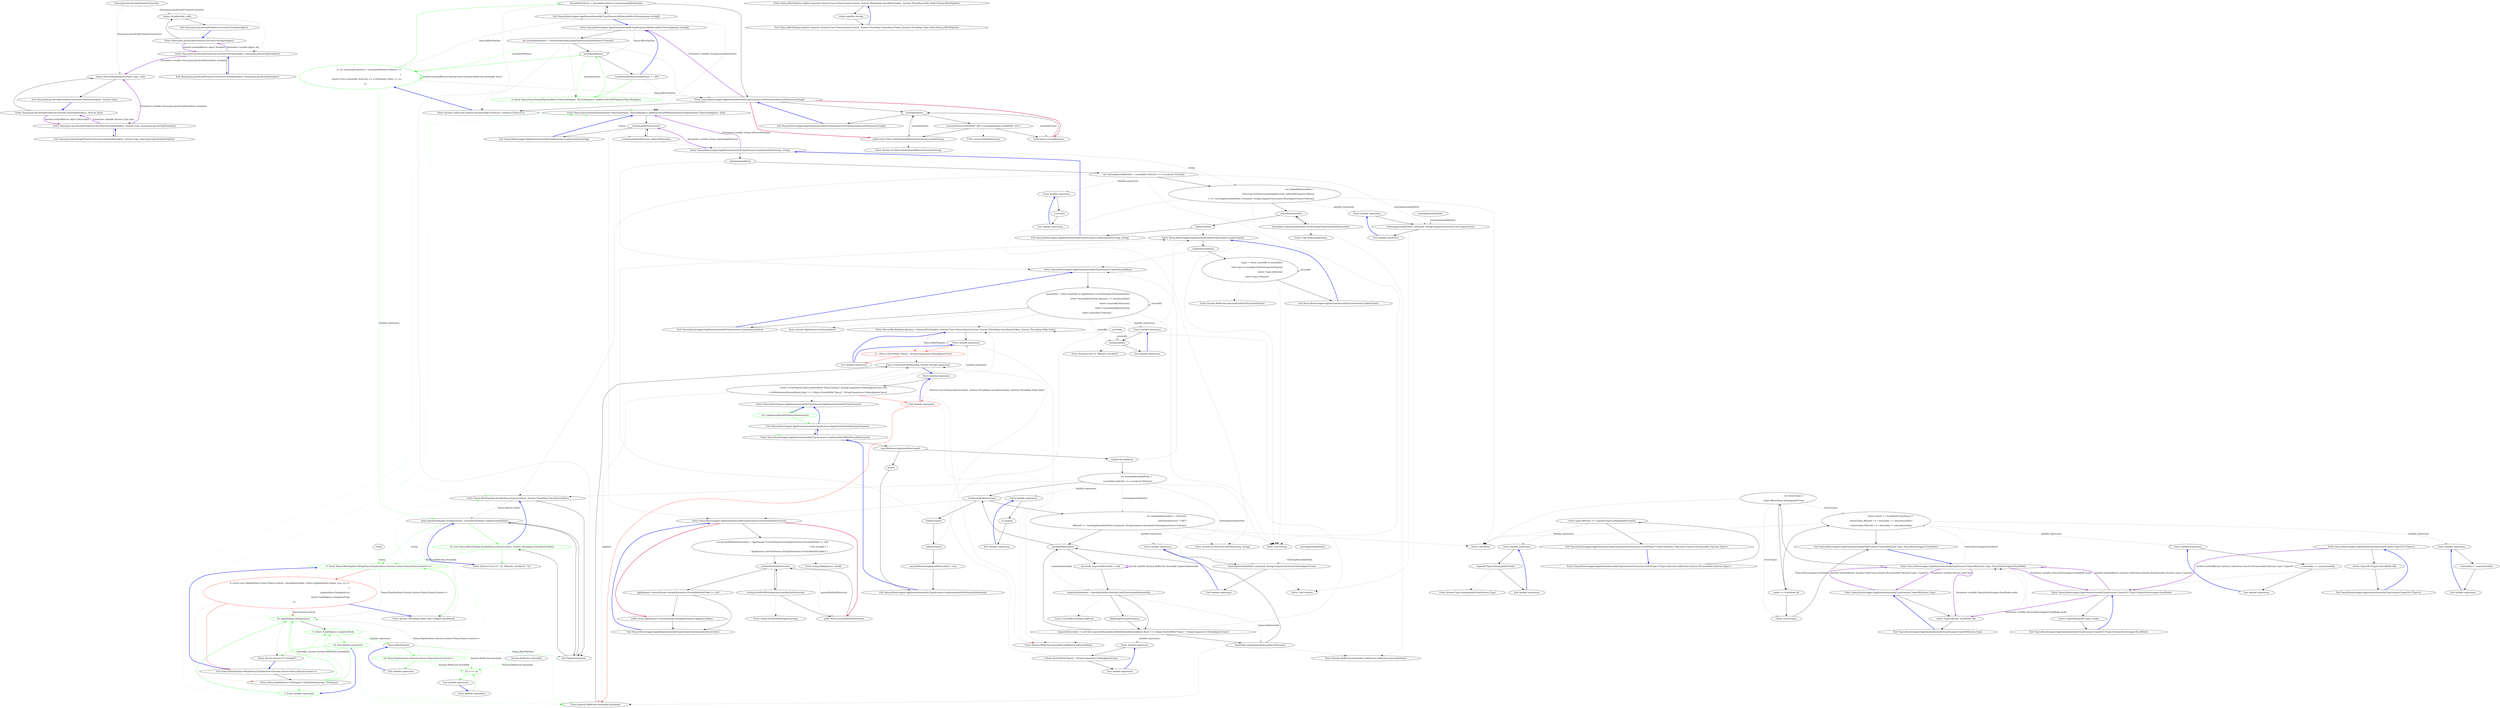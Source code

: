digraph  {
n10 [label="Nancy.Json.JavaScriptPrimitiveConverter", span=""];
n0 [cluster="Nancy.Json.JavaScriptPrimitiveConverter.Deserialize(object, System.Type)", label="Entry Nancy.Json.JavaScriptPrimitiveConverter.Deserialize(object, System.Type)", span="9-9"];
n1 [cluster="Nancy.Json.JavaScriptPrimitiveConverter.Deserialize(object, System.Type)", label="return Deserialize(primitiveValue, type, null);", span="11-11"];
n2 [cluster="Nancy.Json.JavaScriptPrimitiveConverter.Deserialize(object, System.Type)", label="Exit Nancy.Json.JavaScriptPrimitiveConverter.Deserialize(object, System.Type)", span="9-9"];
n3 [cluster="Nancy.Json.JavaScriptPrimitiveConverter.Deserialize(object, System.Type, Nancy.Json.JavaScriptSerializer)", label="Entry Nancy.Json.JavaScriptPrimitiveConverter.Deserialize(object, System.Type, Nancy.Json.JavaScriptSerializer)", span="14-14"];
n4 [cluster="Nancy.Json.JavaScriptPrimitiveConverter.Deserialize(object, System.Type, Nancy.Json.JavaScriptSerializer)", label="Exit Nancy.Json.JavaScriptPrimitiveConverter.Deserialize(object, System.Type, Nancy.Json.JavaScriptSerializer)", span="14-14"];
n5 [cluster="Nancy.Json.JavaScriptPrimitiveConverter.Serialize(object)", label="Entry Nancy.Json.JavaScriptPrimitiveConverter.Serialize(object)", span="16-16"];
n6 [cluster="Nancy.Json.JavaScriptPrimitiveConverter.Serialize(object)", label="return Serialize(obj, null);", span="18-18"];
n7 [cluster="Nancy.Json.JavaScriptPrimitiveConverter.Serialize(object)", label="Exit Nancy.Json.JavaScriptPrimitiveConverter.Serialize(object)", span="16-16"];
n8 [cluster="Nancy.Json.JavaScriptPrimitiveConverter.Serialize(object, Nancy.Json.JavaScriptSerializer)", label="Entry Nancy.Json.JavaScriptPrimitiveConverter.Serialize(object, Nancy.Json.JavaScriptSerializer)", span="21-21"];
n9 [cluster="Nancy.Json.JavaScriptPrimitiveConverter.Serialize(object, Nancy.Json.JavaScriptSerializer)", label="Exit Nancy.Json.JavaScriptPrimitiveConverter.Serialize(object, Nancy.Json.JavaScriptSerializer)", span="21-21"];
m0_27 [cluster="Nancy.AsyncNamedPipelineBase<TAsyncDelegate, TSyncDelegate>.AddItemToEndOfPipeline(Nancy.PipelineItem<TAsyncDelegate>, bool)", file="BrowserDefaultsFixture.cs", label="Entry Nancy.AsyncNamedPipelineBase<TAsyncDelegate, TSyncDelegate>.AddItemToEndOfPipeline(Nancy.PipelineItem<TAsyncDelegate>, bool)", span="109-109"];
m0_53 [cluster="Nancy.Bootstrapper.AppDomainAssemblyTypeScanner.LoadAssemblies(string)", file="BrowserDefaultsFixture.cs", label="GetAssemblyDirectories()", span="154-154"];
m0_54 [cluster="Nancy.Bootstrapper.AppDomainAssemblyTypeScanner.LoadAssemblies(string)", file="BrowserDefaultsFixture.cs", label="LoadAssemblies(directory, wildcardFilename)", span="156-156"];
m0_55 [cluster="Nancy.Bootstrapper.AppDomainAssemblyTypeScanner.LoadAssemblies(string)", file="BrowserDefaultsFixture.cs", label="Exit Nancy.Bootstrapper.AppDomainAssemblyTypeScanner.LoadAssemblies(string)", span="152-152"];
m0_2 [cluster="Nancy.Bootstrapper.AppDomainAssemblyTypeScanner.AppDomainAssemblyTypeScanner()", file="BrowserDefaultsFixture.cs", label="Exit Nancy.Bootstrapper.AppDomainAssemblyTypeScanner.AppDomainAssemblyTypeScanner()", span="15-15"];
m0_3 [cluster="Nancy.Bootstrapper.AppDomainAssemblyTypeScanner.LoadAssembliesWithNancyReferences()", file="BrowserDefaultsFixture.cs", label="Entry Nancy.Bootstrapper.AppDomainAssemblyTypeScanner.LoadAssembliesWithNancyReferences()", span="214-214"];
m0_13 [cluster="Nancy.AfterPipeline.operator +(Nancy.AfterPipeline, System.Func<Nancy.NancyContext, System.Threading.CancellationToken, System.Threading.Tasks.Task>)", file="BrowserDefaultsFixture.cs", label="Entry Nancy.AfterPipeline.operator +(Nancy.AfterPipeline, System.Func<Nancy.NancyContext, System.Threading.CancellationToken, System.Threading.Tasks.Task>)", span="32-32"];
m0_22 [cluster="Nancy.Bootstrapper.AppDomainAssemblyTypeScanner.AddAssembliesToScan(params string[])", color=green, community=0, file="BrowserDefaultsFixture.cs", label="2: var scanningPredicates = normalisedNames.Select(s =>\r\n                {\r\n                    return (Func<Assembly, bool>)(a => a.GetName().Name == s);\r\n                })", span="113-116"];
m0_23 [cluster="Nancy.Bootstrapper.AppDomainAssemblyTypeScanner.AddAssembliesToScan(params string[])", file="BrowserDefaultsFixture.cs", label="AssembliesToScan = AssembliesToScan.Union(scanningPredicates)", span="118-118"];
m0_24 [cluster="Nancy.Bootstrapper.AppDomainAssemblyTypeScanner.AddAssembliesToScan(params string[])", file="BrowserDefaultsFixture.cs", label="Exit Nancy.Bootstrapper.AppDomainAssemblyTypeScanner.AddAssembliesToScan(params string[])", span="103-103"];
m0_25 [cluster="Nancy.Bootstrapper.AppDomainAssemblyTypeScanner.GetNormalisedAssemblyNames(string[])", file="BrowserDefaultsFixture.cs", label="Entry Nancy.Bootstrapper.AppDomainAssemblyTypeScanner.GetNormalisedAssemblyNames(string[])", span="344-344"];
m0_26 [cluster="System.Collections.Generic.IEnumerable<TSource>.ToArray<TSource>()", file="BrowserDefaultsFixture.cs", label="Entry System.Collections.Generic.IEnumerable<TSource>.ToArray<TSource>()", span="0-0"];
m0_146 [cluster="Nancy.Bootstrapper.AppDomainAssemblyTypeScanner.GetNormalisedAssemblyNames(string[])", file="BrowserDefaultsFixture.cs", label=assemblyNames, span="346-346"];
m0_148 [cluster="Nancy.Bootstrapper.AppDomainAssemblyTypeScanner.GetNormalisedAssemblyNames(string[])", file="BrowserDefaultsFixture.cs", label="yield return Path.GetFileNameWithoutExtension(assemblyName);", span="350-350"];
m0_149 [cluster="Nancy.Bootstrapper.AppDomainAssemblyTypeScanner.GetNormalisedAssemblyNames(string[])", file="BrowserDefaultsFixture.cs", label="yield return assemblyName;", span="354-354"];
m0_147 [cluster="Nancy.Bootstrapper.AppDomainAssemblyTypeScanner.GetNormalisedAssemblyNames(string[])", file="BrowserDefaultsFixture.cs", label="assemblyName.EndsWith(''.dll'') || assemblyName.EndsWith(''.exe'')", span="348-348"];
m0_150 [cluster="Nancy.Bootstrapper.AppDomainAssemblyTypeScanner.GetNormalisedAssemblyNames(string[])", file="BrowserDefaultsFixture.cs", label="Exit Nancy.Bootstrapper.AppDomainAssemblyTypeScanner.GetNormalisedAssemblyNames(string[])", span="344-344"];
m0_67 [cluster="System.IO.Directory.GetFiles(string, string)", file="BrowserDefaultsFixture.cs", label="Entry System.IO.Directory.GetFiles(string, string)", span="0-0"];
m0_71 [cluster="Nancy.Bootstrapper.AppDomainAssemblyTypeScanner.UpdateTypes()", file="BrowserDefaultsFixture.cs", label="Entry Nancy.Bootstrapper.AppDomainAssemblyTypeScanner.UpdateTypes()", span="189-189"];
m0_80 [cluster="Nancy.Bootstrapper.AppDomainAssemblyTypeScanner.UpdateTypes()", file="BrowserDefaultsFixture.cs", label="types = (from assembly in assemblies\r\n                     from type in assembly.SafeGetExportedTypes()\r\n                     where !type.IsAbstract\r\n                     select type).ToArray()", span="193-196"];
m0_79 [cluster="Nancy.Bootstrapper.AppDomainAssemblyTypeScanner.UpdateTypes()", file="BrowserDefaultsFixture.cs", label="UpdateAssemblies()", span="191-191"];
m0_81 [cluster="Nancy.Bootstrapper.AppDomainAssemblyTypeScanner.UpdateTypes()", file="BrowserDefaultsFixture.cs", label="Exit Nancy.Bootstrapper.AppDomainAssemblyTypeScanner.UpdateTypes()", span="189-189"];
m0_145 [cluster="string.IsNullOrWhiteSpace(string)", file="BrowserDefaultsFixture.cs", label="Entry string.IsNullOrWhiteSpace(string)", span="0-0"];
m0_90 [cluster="Nancy.Bootstrapper.AppDomainAssemblyTypeScanner.LoadAssembliesWithNancyReferences()", file="BrowserDefaultsFixture.cs", label=nancyReferencingAssembliesLoaded, span="216-216"];
m0_93 [cluster="Nancy.Bootstrapper.AppDomainAssemblyTypeScanner.LoadAssembliesWithNancyReferences()", file="BrowserDefaultsFixture.cs", label="var existingAssemblyPaths =\r\n                assemblies.Select(a => a.Location).ToArray()", span="223-224"];
m0_101 [cluster="Nancy.Bootstrapper.AppDomainAssemblyTypeScanner.LoadAssembliesWithNancyReferences()", file="BrowserDefaultsFixture.cs", label="Assembly.Load(inspectedAssembly.GetName())", span="248-248"];
m0_91 [cluster="Nancy.Bootstrapper.AppDomainAssemblyTypeScanner.LoadAssembliesWithNancyReferences()", file="BrowserDefaultsFixture.cs", label="return;", span="218-218"];
m0_104 [cluster="Nancy.Bootstrapper.AppDomainAssemblyTypeScanner.LoadAssembliesWithNancyReferences()", file="BrowserDefaultsFixture.cs", label="nancyReferencingAssembliesLoaded = true", span="263-263"];
m0_92 [cluster="Nancy.Bootstrapper.AppDomainAssemblyTypeScanner.LoadAssembliesWithNancyReferences()", file="BrowserDefaultsFixture.cs", label="UpdateAssemblies()", span="221-221"];
m0_94 [cluster="Nancy.Bootstrapper.AppDomainAssemblyTypeScanner.LoadAssembliesWithNancyReferences()", file="BrowserDefaultsFixture.cs", label="GetAssemblyDirectories()", span="226-226"];
m0_95 [cluster="Nancy.Bootstrapper.AppDomainAssemblyTypeScanner.LoadAssembliesWithNancyReferences()", file="BrowserDefaultsFixture.cs", label="var unloadedAssemblies = Directory\r\n                    .GetFiles(directory, ''*.dll'')\r\n                    .Where(f => !existingAssemblyPaths.Contains(f, StringComparer.InvariantCultureIgnoreCase)).ToArray()", span="228-230"];
m0_98 [cluster="Nancy.Bootstrapper.AppDomainAssemblyTypeScanner.LoadAssembliesWithNancyReferences()", file="BrowserDefaultsFixture.cs", label="inspectedAssembly = Assembly.ReflectionOnlyLoadFrom(unloadedAssembly)", span="237-237"];
m0_100 [cluster="Nancy.Bootstrapper.AppDomainAssemblyTypeScanner.LoadAssembliesWithNancyReferences()", file="BrowserDefaultsFixture.cs", label="inspectedAssembly != null && inspectedAssembly.GetReferencedAssemblies().Any(r => r.Name.StartsWith(''Nancy'', StringComparison.OrdinalIgnoreCase))", span="244-244"];
m0_96 [cluster="Nancy.Bootstrapper.AppDomainAssemblyTypeScanner.LoadAssembliesWithNancyReferences()", file="BrowserDefaultsFixture.cs", label=unloadedAssemblies, span="232-232"];
m0_103 [cluster="Nancy.Bootstrapper.AppDomainAssemblyTypeScanner.LoadAssembliesWithNancyReferences()", file="BrowserDefaultsFixture.cs", label="UpdateTypes()", span="261-261"];
m0_102 [cluster="Nancy.Bootstrapper.AppDomainAssemblyTypeScanner.LoadAssembliesWithNancyReferences()", file="BrowserDefaultsFixture.cs", label="UpdateTypes()", span="258-258"];
m0_97 [cluster="Nancy.Bootstrapper.AppDomainAssemblyTypeScanner.LoadAssembliesWithNancyReferences()", file="BrowserDefaultsFixture.cs", label="Assembly inspectedAssembly = null", span="234-234"];
m0_99 [cluster="Nancy.Bootstrapper.AppDomainAssemblyTypeScanner.LoadAssembliesWithNancyReferences()", file="BrowserDefaultsFixture.cs", label=BadImageFormatException, span="239-239"];
m0_105 [cluster="Nancy.Bootstrapper.AppDomainAssemblyTypeScanner.LoadAssembliesWithNancyReferences()", file="BrowserDefaultsFixture.cs", label="Exit Nancy.Bootstrapper.AppDomainAssemblyTypeScanner.LoadAssembliesWithNancyReferences()", span="214-214"];
m0_17 [cluster="Nancy.Bootstrapper.AppDomainAssemblyTypeScanner.AddAssembliesToScan(params string[])", file="BrowserDefaultsFixture.cs", label="Entry Nancy.Bootstrapper.AppDomainAssemblyTypeScanner.AddAssembliesToScan(params string[])", span="103-103"];
m0_18 [cluster="Nancy.Bootstrapper.AppDomainAssemblyTypeScanner.AddAssembliesToScan(params string[])", file="BrowserDefaultsFixture.cs", label="var normalisedNames = GetNormalisedAssemblyNames(assemblyNames).ToArray()", span="105-105"];
m0_19 [cluster="Nancy.Bootstrapper.AppDomainAssemblyTypeScanner.AddAssembliesToScan(params string[])", file="BrowserDefaultsFixture.cs", label=normalisedNames, span="107-107"];
m0_20 [cluster="Nancy.Bootstrapper.AppDomainAssemblyTypeScanner.AddAssembliesToScan(params string[])", file="BrowserDefaultsFixture.cs", label="LoadAssemblies(assemblyName + ''.dll'')", span="109-109"];
m0_36 [cluster="Nancy.AfterPipeline.Wrap(Nancy.PipelineItem<System.Action<Nancy.NancyContext>>)", file="BrowserDefaultsFixture.cs", label="Exit Nancy.AfterPipeline.Wrap(Nancy.PipelineItem<System.Action<Nancy.NancyContext>>)", span="67-67"];
m0_40 [cluster="lambda expression", color=green, community=0, file="BrowserDefaultsFixture.cs", label="5: return TaskHelpers.CompletedTask;", span="72-72"];
m0_37 [cluster="Nancy.PipelineItem<TDelegate>.PipelineItem(string, TDelegate)", file="BrowserDefaultsFixture.cs", label="Entry Nancy.PipelineItem<TDelegate>.PipelineItem(string, TDelegate)", span="8-8"];
m0_41 [cluster="lambda expression", color=green, community=0, file="BrowserDefaultsFixture.cs", label="16: Exit lambda expression", span="69-73"];
m0_38 [cluster="lambda expression", color=green, community=0, file="BrowserDefaultsFixture.cs", label="1: Entry lambda expression", span="69-73"];
m0_39 [cluster="lambda expression", color=green, community=0, file="BrowserDefaultsFixture.cs", label="16: pipelineItem.Delegate(ctx)", span="71-71"];
m0_42 [cluster="System.Action<T>.Invoke(T)", file="BrowserDefaultsFixture.cs", label="Entry System.Action<T>.Invoke(T)", span="0-0"];
m0_116 [cluster="Nancy.Bootstrapper.AppDomainAssemblyTypeScanner.TypesOf(System.Type)", file="BrowserDefaultsFixture.cs", label="Entry Nancy.Bootstrapper.AppDomainAssemblyTypeScanner.TypesOf(System.Type)", span="272-272"];
m0_117 [cluster="Nancy.Bootstrapper.AppDomainAssemblyTypeScanner.TypesOf(System.Type)", file="BrowserDefaultsFixture.cs", label="return TypesOf(type, ScanMode.All);", span="274-274"];
m0_118 [cluster="Nancy.Bootstrapper.AppDomainAssemblyTypeScanner.TypesOf(System.Type)", file="BrowserDefaultsFixture.cs", label="Exit Nancy.Bootstrapper.AppDomainAssemblyTypeScanner.TypesOf(System.Type)", span="272-272"];
m0_159 [cluster="System.Type.IsAssignableFrom(System.Type)", file="BrowserDefaultsFixture.cs", label="Entry System.Type.IsAssignableFrom(System.Type)", span="0-0"];
m0_0 [cluster="Nancy.Bootstrapper.AppDomainAssemblyTypeScanner.AppDomainAssemblyTypeScanner()", file="BrowserDefaultsFixture.cs", label="Entry Nancy.Bootstrapper.AppDomainAssemblyTypeScanner.AppDomainAssemblyTypeScanner()", span="15-15"];
m0_1 [cluster="Nancy.Bootstrapper.AppDomainAssemblyTypeScanner.AppDomainAssemblyTypeScanner()", color=green, community=0, file="BrowserDefaultsFixture.cs", label="22: LoadAssembliesWithNancyReferences()", span="17-17"];
m0_82 [cluster="System.Reflection.Assembly.SafeGetExportedTypes()", file="BrowserDefaultsFixture.cs", label="Entry System.Reflection.Assembly.SafeGetExportedTypes()", span="17-17"];
m0_151 [cluster="string.EndsWith(string)", file="BrowserDefaultsFixture.cs", label="Entry string.EndsWith(string)", span="0-0"];
m0_89 [cluster="System.Func<T, TResult>.Invoke(T)", file="BrowserDefaultsFixture.cs", label="Entry System.Func<T, TResult>.Invoke(T)", span="0-0"];
m0_12 [cluster="System.Reflection.Assembly.GetReferencedAssemblies()", file="BrowserDefaultsFixture.cs", label="Entry System.Reflection.Assembly.GetReferencedAssemblies()", span="0-0"];
m0_65 [cluster="Nancy.Bootstrapper.AppDomainAssemblyTypeScanner.UpdateAssemblies()", file="BrowserDefaultsFixture.cs", label="Entry Nancy.Bootstrapper.AppDomainAssemblyTypeScanner.UpdateAssemblies()", span="202-202"];
m0_83 [cluster="Nancy.Bootstrapper.AppDomainAssemblyTypeScanner.UpdateAssemblies()", file="BrowserDefaultsFixture.cs", label="assemblies = (from assembly in AppDomain.CurrentDomain.GetAssemblies()\r\n                          where AssembliesToScan.Any(asm => asm(assembly))\r\n                          where !assembly.IsDynamic\r\n                          where !assembly.ReflectionOnly\r\n                          select assembly).ToArray()", span="204-208"];
m0_84 [cluster="Nancy.Bootstrapper.AppDomainAssemblyTypeScanner.UpdateAssemblies()", file="BrowserDefaultsFixture.cs", label="Exit Nancy.Bootstrapper.AppDomainAssemblyTypeScanner.UpdateAssemblies()", span="202-202"];
m0_7 [cluster="lambda expression", file="BrowserDefaultsFixture.cs", label="Entry lambda expression", span="49-53"];
m0_8 [cluster="lambda expression", file="BrowserDefaultsFixture.cs", label="return !x.GetName().Name.StartsWith(''Nancy.Testing'',StringComparison.OrdinalIgnoreCase) &&\r\n                    x.GetReferencedAssemblies().Any(r => r.Name.StartsWith(''Nancy'', StringComparison.OrdinalIgnoreCase));", span="51-52"];
m0_9 [cluster="lambda expression", color=red, community=0, file="BrowserDefaultsFixture.cs", label="1: Exit lambda expression", span="49-53"];
m0_10 [cluster="System.Reflection.Assembly.GetName()", file="BrowserDefaultsFixture.cs", label="Entry System.Reflection.Assembly.GetName()", span="0-0"];
m0_11 [cluster="string.StartsWith(string, System.StringComparison)", file="BrowserDefaultsFixture.cs", label="Entry string.StartsWith(string, System.StringComparison)", span="0-0"];
m0_153 [cluster="Nancy.Bootstrapper.AppDomainAssemblyTypeScannerExtensions.NotOfType<TType>(System.Collections.Generic.IEnumerable<System.Type>)", file="BrowserDefaultsFixture.cs", label="Entry Nancy.Bootstrapper.AppDomainAssemblyTypeScannerExtensions.NotOfType<TType>(System.Collections.Generic.IEnumerable<System.Type>)", span="362-362"];
m0_154 [cluster="Nancy.Bootstrapper.AppDomainAssemblyTypeScannerExtensions.NotOfType<TType>(System.Collections.Generic.IEnumerable<System.Type>)", file="BrowserDefaultsFixture.cs", label="return types.Where(t => !typeof(TType).IsAssignableFrom(t));", span="364-364"];
m0_155 [cluster="Nancy.Bootstrapper.AppDomainAssemblyTypeScannerExtensions.NotOfType<TType>(System.Collections.Generic.IEnumerable<System.Type>)", file="BrowserDefaultsFixture.cs", label="Exit Nancy.Bootstrapper.AppDomainAssemblyTypeScannerExtensions.NotOfType<TType>(System.Collections.Generic.IEnumerable<System.Type>)", span="362-362"];
m0_66 [cluster="Unk.ToArray", file="BrowserDefaultsFixture.cs", label="Entry Unk.ToArray", span=""];
m0_68 [cluster="Unk.Where", file="BrowserDefaultsFixture.cs", label="Entry Unk.Where", span=""];
m0_134 [cluster="Nancy.Bootstrapper.AppDomainAssemblyTypeScanner.TypesOf<TType>(Nancy.Bootstrapper.ScanMode)", file="BrowserDefaultsFixture.cs", label="Entry Nancy.Bootstrapper.AppDomainAssemblyTypeScanner.TypesOf<TType>(Nancy.Bootstrapper.ScanMode)", span="315-315"];
m0_135 [cluster="Nancy.Bootstrapper.AppDomainAssemblyTypeScanner.TypesOf<TType>(Nancy.Bootstrapper.ScanMode)", file="BrowserDefaultsFixture.cs", label="return TypesOf(typeof(TType), mode);", span="317-317"];
m0_136 [cluster="Nancy.Bootstrapper.AppDomainAssemblyTypeScanner.TypesOf<TType>(Nancy.Bootstrapper.ScanMode)", file="BrowserDefaultsFixture.cs", label="Exit Nancy.Bootstrapper.AppDomainAssemblyTypeScanner.TypesOf<TType>(Nancy.Bootstrapper.ScanMode)", span="315-315"];
m0_14 [cluster="lambda expression", file="BrowserDefaultsFixture.cs", label="Entry lambda expression", span="52-52"];
m0_15 [cluster="lambda expression", color=red, community=0, file="BrowserDefaultsFixture.cs", label="11: r.Name.StartsWith(''Nancy'', StringComparison.OrdinalIgnoreCase)", span="52-52"];
m0_16 [cluster="lambda expression", file="BrowserDefaultsFixture.cs", label="Exit lambda expression", span="52-52"];
m0_21 [cluster="Nancy.AsyncNamedPipelineBase<TAsyncDelegate, TSyncDelegate>.AddItemToEndOfPipeline(TSyncDelegate)", color=green, community=0, file="BrowserDefaultsFixture.cs", label="2: Entry Nancy.AsyncNamedPipelineBase<TAsyncDelegate, TSyncDelegate>.AddItemToEndOfPipeline(TSyncDelegate)", span="96-96"];
m0_57 [cluster="Nancy.Bootstrapper.AppDomainAssemblyTypeScanner.LoadAssemblies(string, string)", file="BrowserDefaultsFixture.cs", label="Entry Nancy.Bootstrapper.AppDomainAssemblyTypeScanner.LoadAssemblies(string, string)", span="166-166"];
m0_59 [cluster="Nancy.Bootstrapper.AppDomainAssemblyTypeScanner.LoadAssemblies(string, string)", file="BrowserDefaultsFixture.cs", label="var existingAssemblyPaths = assemblies.Select(a => a.Location).ToArray()", span="170-170"];
m0_58 [cluster="Nancy.Bootstrapper.AppDomainAssemblyTypeScanner.LoadAssemblies(string, string)", file="BrowserDefaultsFixture.cs", label="UpdateAssemblies()", span="168-168"];
m0_60 [cluster="Nancy.Bootstrapper.AppDomainAssemblyTypeScanner.LoadAssemblies(string, string)", file="BrowserDefaultsFixture.cs", label="var unloadedAssemblies =\r\n                Directory.GetFiles(containingDirectory, wildcardFilename).Where(\r\n                    f => !existingAssemblyPaths.Contains(f, StringComparer.InvariantCultureIgnoreCase)).ToArray()", span="172-174"];
m0_61 [cluster="Nancy.Bootstrapper.AppDomainAssemblyTypeScanner.LoadAssemblies(string, string)", file="BrowserDefaultsFixture.cs", label=unloadedAssemblies, span="177-177"];
m0_63 [cluster="Nancy.Bootstrapper.AppDomainAssemblyTypeScanner.LoadAssemblies(string, string)", file="BrowserDefaultsFixture.cs", label="UpdateTypes()", span="182-182"];
m0_62 [cluster="Nancy.Bootstrapper.AppDomainAssemblyTypeScanner.LoadAssemblies(string, string)", file="BrowserDefaultsFixture.cs", label="Assembly.Load(AssemblyName.GetAssemblyName(unloadedAssembly))", span="179-179"];
m0_64 [cluster="Nancy.Bootstrapper.AppDomainAssemblyTypeScanner.LoadAssemblies(string, string)", file="BrowserDefaultsFixture.cs", label="Exit Nancy.Bootstrapper.AppDomainAssemblyTypeScanner.LoadAssemblies(string, string)", span="166-166"];
m0_156 [cluster="lambda expression", file="BrowserDefaultsFixture.cs", label="Entry lambda expression", span="364-364"];
m0_30 [cluster="Nancy.AfterPipeline.Invoke(Nancy.NancyContext, System.Threading.CancellationToken)", file="BrowserDefaultsFixture.cs", label="await pipelineDelegate.Invoke(context, cancellationToken).ConfigureAwait(false)", span="58-58"];
m0_31 [cluster="Nancy.AfterPipeline.Invoke(Nancy.NancyContext, System.Threading.CancellationToken)", color=green, community=0, file="BrowserDefaultsFixture.cs", label="16: Exit Nancy.AfterPipeline.Invoke(Nancy.NancyContext, System.Threading.CancellationToken)", span="54-54"];
m0_32 [cluster="System.Func<T1, T2, TResult>.Invoke(T1, T2)", file="BrowserDefaultsFixture.cs", label="Entry System.Func<T1, T2, TResult>.Invoke(T1, T2)", span="0-0"];
m0_34 [cluster="Nancy.AfterPipeline.Wrap(Nancy.PipelineItem<System.Action<Nancy.NancyContext>>)", color=green, community=0, file="BrowserDefaultsFixture.cs", label="5: Entry Nancy.AfterPipeline.Wrap(Nancy.PipelineItem<System.Action<Nancy.NancyContext>>)", span="67-67"];
m0_33 [cluster="System.Threading.Tasks.Task.ConfigureAwait(bool)", file="BrowserDefaultsFixture.cs", label="Entry System.Threading.Tasks.Task.ConfigureAwait(bool)", span="0-0"];
m0_35 [cluster="Nancy.AfterPipeline.Wrap(Nancy.PipelineItem<System.Action<Nancy.NancyContext>>)", color=red, community=0, file="BrowserDefaultsFixture.cs", label="4: return new PipelineItem<Func<NancyContext, CancellationToken, Task>>(pipelineItem.Name, (ctx, ct) =>\r\n            {\r\n                pipelineItem.Delegate(ctx);\r\n                return TaskHelpers.CompletedTask;\r\n            });", span="69-73"];
m0_43 [cluster="lambda expression", file="BrowserDefaultsFixture.cs", label="Nancy.AfterPipeline", span=""];
m0_44 [cluster="lambda expression", color=green, community=0, file="BrowserDefaultsFixture.cs", label="18: Nancy.PipelineItem<System.Action<Nancy.NancyContext>>", span=""];
m0_45 [cluster="lambda expression", file="BrowserDefaultsFixture.cs", label="Exit lambda expression", span="133-133"];
m0_47 [cluster="lambda expression", color=green, community=0, file="BrowserDefaultsFixture.cs", label="23: a == an", span="133-133"];
m0_46 [cluster="lambda expression", file="BrowserDefaultsFixture.cs", label="Entry lambda expression", span="133-133"];
m0_48 [cluster="lambda expression", file="BrowserDefaultsFixture.cs", label="Exit lambda expression", span="133-133"];
m0_72 [cluster="lambda expression", file="BrowserDefaultsFixture.cs", label="Entry lambda expression", span="170-170"];
m0_76 [cluster="lambda expression", file="BrowserDefaultsFixture.cs", label="!existingAssemblyPaths.Contains(f, StringComparer.InvariantCultureIgnoreCase)", span="174-174"];
m0_107 [cluster="lambda expression", file="BrowserDefaultsFixture.cs", label="Entry lambda expression", span="224-224"];
m0_111 [cluster="lambda expression", file="BrowserDefaultsFixture.cs", label="!existingAssemblyPaths.Contains(f, StringComparer.InvariantCultureIgnoreCase)", span="230-230"];
m0_75 [cluster="lambda expression", file="BrowserDefaultsFixture.cs", label="Entry lambda expression", span="174-174"];
m0_74 [cluster="lambda expression", file="BrowserDefaultsFixture.cs", label="Exit lambda expression", span="170-170"];
m0_73 [cluster="lambda expression", file="BrowserDefaultsFixture.cs", label="a.Location", span="170-170"];
m0_77 [cluster="lambda expression", file="BrowserDefaultsFixture.cs", label="Exit lambda expression", span="174-174"];
m0_109 [cluster="lambda expression", file="BrowserDefaultsFixture.cs", label="Exit lambda expression", span="224-224"];
m0_108 [cluster="lambda expression", file="BrowserDefaultsFixture.cs", label="a.Location", span="224-224"];
m0_110 [cluster="lambda expression", file="BrowserDefaultsFixture.cs", label="Entry lambda expression", span="230-230"];
m0_112 [cluster="lambda expression", file="BrowserDefaultsFixture.cs", label="Exit lambda expression", span="230-230"];
m0_114 [cluster="lambda expression", file="BrowserDefaultsFixture.cs", label="r.Name.StartsWith(''Nancy'', StringComparison.OrdinalIgnoreCase)", span="244-244"];
m0_113 [cluster="lambda expression", file="BrowserDefaultsFixture.cs", label="Entry lambda expression", span="244-244"];
m0_86 [cluster="lambda expression", file="BrowserDefaultsFixture.cs", label="Entry lambda expression", span="205-205"];
m0_87 [cluster="lambda expression", file="BrowserDefaultsFixture.cs", label="asm(assembly)", span="205-205"];
m0_115 [cluster="lambda expression", file="BrowserDefaultsFixture.cs", label="Exit lambda expression", span="244-244"];
m0_125 [cluster="lambda expression", file="BrowserDefaultsFixture.cs", label="Entry lambda expression", span="294-294"];
m0_128 [cluster="lambda expression", file="BrowserDefaultsFixture.cs", label="Entry lambda expression", span="295-295"];
m0_88 [cluster="lambda expression", file="BrowserDefaultsFixture.cs", label="Exit lambda expression", span="205-205"];
m0_127 [cluster="lambda expression", file="BrowserDefaultsFixture.cs", label="Exit lambda expression", span="294-294"];
m0_126 [cluster="lambda expression", file="BrowserDefaultsFixture.cs", label="t.Assembly == nancyAssembly", span="294-294"];
m0_130 [cluster="lambda expression", file="BrowserDefaultsFixture.cs", label="Exit lambda expression", span="295-295"];
m0_129 [cluster="lambda expression", file="BrowserDefaultsFixture.cs", label="t.Assembly != nancyAssembly", span="295-295"];
m0_157 [cluster="lambda expression", file="BrowserDefaultsFixture.cs", label="!typeof(TType).IsAssignableFrom(t)", span="364-364"];
m0_158 [cluster="lambda expression", file="BrowserDefaultsFixture.cs", label="Exit lambda expression", span="364-364"];
m0_119 [cluster="Nancy.Bootstrapper.AppDomainAssemblyTypeScanner.TypesOf(System.Type, Nancy.Bootstrapper.ScanMode)", file="BrowserDefaultsFixture.cs", label="Entry Nancy.Bootstrapper.AppDomainAssemblyTypeScanner.TypesOf(System.Type, Nancy.Bootstrapper.ScanMode)", span="283-283"];
m0_120 [cluster="Nancy.Bootstrapper.AppDomainAssemblyTypeScanner.TypesOf(System.Type, Nancy.Bootstrapper.ScanMode)", file="BrowserDefaultsFixture.cs", label="var returnTypes =\r\n                Types.Where(type.IsAssignableFrom)", span="285-286"];
m0_123 [cluster="Nancy.Bootstrapper.AppDomainAssemblyTypeScanner.TypesOf(System.Type, Nancy.Bootstrapper.ScanMode)", file="BrowserDefaultsFixture.cs", label="return (mode == ScanMode.OnlyNancy) ?\r\n                returnTypes.Where(t => t.Assembly == nancyAssembly) :\r\n                returnTypes.Where(t => t.Assembly != nancyAssembly);", span="293-295"];
m0_121 [cluster="Nancy.Bootstrapper.AppDomainAssemblyTypeScanner.TypesOf(System.Type, Nancy.Bootstrapper.ScanMode)", file="BrowserDefaultsFixture.cs", label="mode == ScanMode.All", span="288-288"];
m0_122 [cluster="Nancy.Bootstrapper.AppDomainAssemblyTypeScanner.TypesOf(System.Type, Nancy.Bootstrapper.ScanMode)", file="BrowserDefaultsFixture.cs", label="return returnTypes;", span="290-290"];
m0_124 [cluster="Nancy.Bootstrapper.AppDomainAssemblyTypeScanner.TypesOf(System.Type, Nancy.Bootstrapper.ScanMode)", file="BrowserDefaultsFixture.cs", label="Exit Nancy.Bootstrapper.AppDomainAssemblyTypeScanner.TypesOf(System.Type, Nancy.Bootstrapper.ScanMode)", span="283-283"];
m0_78 [cluster="Unk.Contains", file="BrowserDefaultsFixture.cs", label="Entry Unk.Contains", span=""];
m0_29 [cluster="Nancy.AfterPipeline.Invoke(Nancy.NancyContext, System.Threading.CancellationToken)", file="BrowserDefaultsFixture.cs", label="this.PipelineDelegates", span="56-56"];
m0_70 [cluster="System.Reflection.Assembly.Load(System.Reflection.AssemblyName)", file="BrowserDefaultsFixture.cs", label="Entry System.Reflection.Assembly.Load(System.Reflection.AssemblyName)", span="0-0"];
m0_28 [cluster="Nancy.AfterPipeline.Invoke(Nancy.NancyContext, System.Threading.CancellationToken)", file="BrowserDefaultsFixture.cs", label="Entry Nancy.AfterPipeline.Invoke(Nancy.NancyContext, System.Threading.CancellationToken)", span="54-54"];
m0_85 [cluster="System.AppDomain.GetAssemblies()", file="BrowserDefaultsFixture.cs", label="Entry System.AppDomain.GetAssemblies()", span="0-0"];
m0_144 [cluster="string.Split(params char[])", file="BrowserDefaultsFixture.cs", label="Entry string.Split(params char[])", span="0-0"];
m0_131 [cluster="Nancy.Bootstrapper.AppDomainAssemblyTypeScanner.TypesOf<TType>()", file="BrowserDefaultsFixture.cs", label="Entry Nancy.Bootstrapper.AppDomainAssemblyTypeScanner.TypesOf<TType>()", span="304-304"];
m0_132 [cluster="Nancy.Bootstrapper.AppDomainAssemblyTypeScanner.TypesOf<TType>()", file="BrowserDefaultsFixture.cs", label="return TypesOf<TType>(ScanMode.All);", span="306-306"];
m0_133 [cluster="Nancy.Bootstrapper.AppDomainAssemblyTypeScanner.TypesOf<TType>()", file="BrowserDefaultsFixture.cs", label="Exit Nancy.Bootstrapper.AppDomainAssemblyTypeScanner.TypesOf<TType>()", span="304-304"];
m0_69 [cluster="Unk.GetAssemblyName", file="BrowserDefaultsFixture.cs", label="Entry Unk.GetAssemblyName", span=""];
m0_106 [cluster="Unk.ReflectionOnlyLoadFrom", file="BrowserDefaultsFixture.cs", label="Entry Unk.ReflectionOnlyLoadFrom", span=""];
m0_56 [cluster="Nancy.Bootstrapper.AppDomainAssemblyTypeScanner.GetAssemblyDirectories()", file="BrowserDefaultsFixture.cs", label="Entry Nancy.Bootstrapper.AppDomainAssemblyTypeScanner.GetAssemblyDirectories()", span="324-324"];
m0_137 [cluster="Nancy.Bootstrapper.AppDomainAssemblyTypeScanner.GetAssemblyDirectories()", file="BrowserDefaultsFixture.cs", label="var privateBinPathDirectories = AppDomain.CurrentDomain.SetupInformation.PrivateBinPath == null\r\n                                                ? new string[] { }\r\n                                                : AppDomain.CurrentDomain.SetupInformation.PrivateBinPath.Split(';')", span="326-328"];
m0_140 [cluster="Nancy.Bootstrapper.AppDomainAssemblyTypeScanner.GetAssemblyDirectories()", file="BrowserDefaultsFixture.cs", label="yield return privateBinPathDirectory;", span="334-334"];
m0_142 [cluster="Nancy.Bootstrapper.AppDomainAssemblyTypeScanner.GetAssemblyDirectories()", file="BrowserDefaultsFixture.cs", label="yield return AppDomain.CurrentDomain.SetupInformation.ApplicationBase;", span="340-340"];
m0_141 [cluster="Nancy.Bootstrapper.AppDomainAssemblyTypeScanner.GetAssemblyDirectories()", file="BrowserDefaultsFixture.cs", label="AppDomain.CurrentDomain.SetupInformation.PrivateBinPathProbe == null", span="338-338"];
m0_138 [cluster="Nancy.Bootstrapper.AppDomainAssemblyTypeScanner.GetAssemblyDirectories()", file="BrowserDefaultsFixture.cs", label=privateBinPathDirectories, span="330-330"];
m0_139 [cluster="Nancy.Bootstrapper.AppDomainAssemblyTypeScanner.GetAssemblyDirectories()", file="BrowserDefaultsFixture.cs", label="!string.IsNullOrWhiteSpace(privateBinPathDirectory)", span="332-332"];
m0_143 [cluster="Nancy.Bootstrapper.AppDomainAssemblyTypeScanner.GetAssemblyDirectories()", file="BrowserDefaultsFixture.cs", label="Exit Nancy.Bootstrapper.AppDomainAssemblyTypeScanner.GetAssemblyDirectories()", span="324-324"];
m0_152 [cluster="System.IO.Path.GetFileNameWithoutExtension(string)", file="BrowserDefaultsFixture.cs", label="Entry System.IO.Path.GetFileNameWithoutExtension(string)", span="0-0"];
m0_4 [cluster="Nancy.AfterPipeline.implicit operator System.Func<Nancy.NancyContext, System.Threading.CancellationToken, System.Threading.Tasks.Task>(Nancy.AfterPipeline)", file="BrowserDefaultsFixture.cs", label="Entry Nancy.AfterPipeline.implicit operator System.Func<Nancy.NancyContext, System.Threading.CancellationToken, System.Threading.Tasks.Task>(Nancy.AfterPipeline)", span="20-20"];
m0_5 [cluster="Nancy.AfterPipeline.implicit operator System.Func<Nancy.NancyContext, System.Threading.CancellationToken, System.Threading.Tasks.Task>(Nancy.AfterPipeline)", file="BrowserDefaultsFixture.cs", label="return pipeline.Invoke;", span="22-22"];
m0_6 [cluster="Nancy.AfterPipeline.implicit operator System.Func<Nancy.NancyContext, System.Threading.CancellationToken, System.Threading.Tasks.Task>(Nancy.AfterPipeline)", file="BrowserDefaultsFixture.cs", label="Exit Nancy.AfterPipeline.implicit operator System.Func<Nancy.NancyContext, System.Threading.CancellationToken, System.Threading.Tasks.Task>(Nancy.AfterPipeline)", span="20-20"];
m0_160 [file="BrowserDefaultsFixture.cs", label=string, span=""];
m0_161 [file="BrowserDefaultsFixture.cs", label="System.Reflection.Assembly", span=""];
m0_162 [file="BrowserDefaultsFixture.cs", label=existingAssemblyPaths, span=""];
m0_164 [file="BrowserDefaultsFixture.cs", label=existingAssemblyPaths, span=""];
m0_163 [file="BrowserDefaultsFixture.cs", label=assembly, span=""];
n10 -> n1  [color=darkseagreen4, key=1, label="Nancy.Json.JavaScriptPrimitiveConverter", style=dashed];
n10 -> n6  [color=darkseagreen4, key=1, label="Nancy.Json.JavaScriptPrimitiveConverter", style=dashed];
n0 -> n1  [key=0, style=solid];
n0 -> n3  [color=darkorchid, key=3, label="method methodReturn object Deserialize", style=bold];
n1 -> n2  [key=0, style=solid];
n1 -> n3  [key=2, style=dotted];
n2 -> n0  [color=blue, key=0, style=bold];
n3 -> n4  [key=0, style=solid];
n3 -> n0  [color=darkorchid, key=3, label="Parameter variable System.Type type", style=bold];
n3 -> n1  [color=darkorchid, key=3, label="Parameter variable Nancy.Json.JavaScriptSerializer serializer", style=bold];
n4 -> n3  [color=blue, key=0, style=bold];
n5 -> n6  [key=0, style=solid];
n5 -> n8  [color=darkorchid, key=3, label="method methodReturn object Serialize", style=bold];
n6 -> n7  [key=0, style=solid];
n6 -> n8  [key=2, style=dotted];
n7 -> n5  [color=blue, key=0, style=bold];
n8 -> n9  [key=0, style=solid];
n8 -> n5  [color=darkorchid, key=3, label="Parameter variable object obj", style=bold];
n8 -> n1  [color=darkorchid, key=3, label="Parameter variable Nancy.Json.JavaScriptSerializer serializer", style=bold];
n9 -> n8  [color=blue, key=0, style=bold];
m0_27 -> m0_53  [key=0, style=solid];
m0_27 -> m0_54  [color=darkseagreen4, key=1, label=string, style=dashed];
m0_53 -> m0_55  [key=0, style=solid];
m0_53 -> m0_54  [key=0, style=solid];
m0_53 -> m0_56  [key=2, style=dotted];
m0_54 -> m0_57  [key=2, style=dotted];
m0_54 -> m0_53  [key=0, style=solid];
m0_55 -> m0_27  [color=blue, key=0, style=bold];
m0_2 -> m0_3  [key=0, style=solid];
m0_2 -> m0_0  [color=blue, key=0, style=bold];
m0_3 -> m0_2  [color=blue, key=0, style=bold];
m0_3 -> m0_90  [key=0, style=solid];
m0_13 -> m0_14  [key=0, style=solid];
m0_13 -> m0_15  [color=red, key=1, label="Nancy.AfterPipeline", style=dashed];
m0_22 -> m0_23  [color=green, key=0, style=solid];
m0_22 -> m0_24  [color=darkseagreen4, key=1, label="Nancy.AfterPipeline", style=dashed];
m0_22 -> m0_25  [color=darkseagreen4, key=1, label="Nancy.AfterPipeline", style=dashed];
m0_22 -> m0_22  [color=green, key=3, label="method methodReturn System.Func<System.Reflection.Assembly, bool> ", style=bold];
m0_22 -> m0_28  [color=green, key=2, style=dotted];
m0_22 -> m0_30  [color=green, key=1, label="lambda expression", style=dashed];
m0_23 -> m0_24  [key=0, style=solid];
m0_23 -> m0_25  [key=0, style=solid];
m0_23 -> m0_29  [key=2, style=dotted];
m0_24 -> m0_23  [key=0, style=solid];
m0_24 -> m0_27  [key=2, style=dotted];
m0_24 -> m0_17  [color=blue, key=0, style=bold];
m0_25 -> m0_26  [key=0, style=solid];
m0_25 -> m0_17  [color=darkorchid, key=3, label="Parameter variable string[] assemblyNames", style=bold];
m0_25 -> m0_146  [key=0, style=solid];
m0_25 -> m0_148  [color=crimson, key=0, style=bold];
m0_25 -> m0_149  [color=crimson, key=0, style=bold];
m0_26 -> m0_22  [color=blue, key=0, style=bold];
m0_146 -> m0_150  [key=0, style=solid];
m0_146 -> m0_147  [key=0, style=solid];
m0_146 -> m0_148  [color=darkseagreen4, key=1, label=assemblyName, style=dashed];
m0_146 -> m0_149  [color=darkseagreen4, key=1, label=assemblyName, style=dashed];
m0_148 -> m0_146  [key=0, style=solid];
m0_148 -> m0_152  [key=2, style=dotted];
m0_149 -> m0_146  [key=0, style=solid];
m0_147 -> m0_148  [key=0, style=solid];
m0_147 -> m0_149  [key=0, style=solid];
m0_147 -> m0_151  [key=2, style=dotted];
m0_150 -> m0_25  [color=blue, key=0, style=bold];
m0_71 -> m0_79  [key=0, style=solid];
m0_80 -> m0_66  [key=2, style=dotted];
m0_80 -> m0_80  [color=darkseagreen4, key=1, label=assembly, style=dashed];
m0_80 -> m0_81  [key=0, style=solid];
m0_80 -> m0_82  [key=2, style=dotted];
m0_79 -> m0_65  [key=2, style=dotted];
m0_79 -> m0_80  [key=0, style=solid];
m0_81 -> m0_71  [color=blue, key=0, style=bold];
m0_90 -> m0_91  [key=0, style=solid];
m0_90 -> m0_92  [key=0, style=solid];
m0_93 -> m0_28  [key=2, style=dotted];
m0_93 -> m0_94  [key=0, style=solid];
m0_93 -> m0_66  [key=2, style=dotted];
m0_93 -> m0_107  [color=darkseagreen4, key=1, label="lambda expression", style=dashed];
m0_93 -> m0_95  [color=darkseagreen4, key=1, label=existingAssemblyPaths, style=dashed];
m0_93 -> m0_111  [color=darkseagreen4, key=1, label=existingAssemblyPaths, style=dashed];
m0_101 -> m0_10  [key=2, style=dotted];
m0_101 -> m0_96  [key=0, style=solid];
m0_101 -> m0_70  [key=2, style=dotted];
m0_91 -> m0_105  [key=0, style=solid];
m0_104 -> m0_105  [key=0, style=solid];
m0_92 -> m0_93  [key=0, style=solid];
m0_92 -> m0_65  [key=2, style=dotted];
m0_94 -> m0_95  [key=0, style=solid];
m0_94 -> m0_102  [key=0, style=solid];
m0_94 -> m0_56  [key=2, style=dotted];
m0_95 -> m0_66  [key=2, style=dotted];
m0_95 -> m0_96  [key=0, style=solid];
m0_95 -> m0_67  [key=2, style=dotted];
m0_95 -> m0_68  [key=2, style=dotted];
m0_95 -> m0_110  [color=darkseagreen4, key=1, label="lambda expression", style=dashed];
m0_98 -> m0_101  [color=darkseagreen4, key=1, label=inspectedAssembly, style=dashed];
m0_98 -> m0_99  [key=0, style=solid];
m0_98 -> m0_100  [key=0, style=solid];
m0_98 -> m0_106  [key=2, style=dotted];
m0_100 -> m0_101  [key=0, style=solid];
m0_100 -> m0_12  [key=2, style=dotted];
m0_100 -> m0_13  [key=2, style=dotted];
m0_100 -> m0_96  [key=0, style=solid];
m0_100 -> m0_113  [color=darkseagreen4, key=1, label="lambda expression", style=dashed];
m0_96 -> m0_94  [key=0, style=solid];
m0_96 -> m0_98  [color=darkseagreen4, key=1, label=unloadedAssembly, style=dashed];
m0_96 -> m0_97  [key=0, style=solid];
m0_103 -> m0_104  [key=0, style=solid];
m0_103 -> m0_71  [key=2, style=dotted];
m0_102 -> m0_103  [key=0, style=solid];
m0_102 -> m0_71  [key=2, style=dotted];
m0_97 -> m0_98  [key=0, style=solid];
m0_97 -> m0_97  [color=darkorchid, key=3, label="Local variable System.Reflection.Assembly inspectedAssembly", style=bold];
m0_99 -> m0_100  [key=0, style=solid];
m0_105 -> m0_3  [color=blue, key=0, style=bold];
m0_17 -> m0_18  [key=0, style=solid];
m0_17 -> m0_19  [color=darkseagreen4, key=1, label="Nancy.AfterPipeline", style=dashed];
m0_18 -> m0_19  [key=0, style=solid];
m0_18 -> m0_21  [key=2, style=dotted];
m0_18 -> m0_22  [color=green, key=1, label=normalisedNames, style=dashed];
m0_18 -> m0_25  [key=2, style=dotted];
m0_18 -> m0_26  [key=2, style=dotted];
m0_19 -> m0_20  [key=0, style=solid];
m0_19 -> m0_22  [color=green, key=0, style=solid];
m0_19 -> m0_21  [color=green, key=1, label=assemblyName, style=dashed];
m0_20 -> m0_17  [color=blue, key=0, style=bold];
m0_20 -> m0_21  [color=green, key=0, style=solid];
m0_20 -> m0_27  [key=2, style=dotted];
m0_36 -> m0_40  [color=green, key=1, label="params System.Reflection.Assembly[]", style=dashed];
m0_36 -> m0_37  [key=0, style=solid];
m0_36 -> m0_34  [color=blue, key=0, style=bold];
m0_40 -> m0_41  [color=green, key=0, style=solid];
m0_40 -> m0_28  [color=green, key=2, style=dotted];
m0_40 -> m0_43  [color=green, key=1, label="lambda expression", style=dashed];
m0_37 -> m0_40  [color=green, key=0, style=solid];
m0_37 -> m0_38  [color=green, key=0, style=solid];
m0_37 -> m0_39  [color=green, key=1, label=assembly, style=dashed];
m0_41 -> m0_42  [color=green, key=0, style=solid];
m0_41 -> m0_29  [color=green, key=2, style=dotted];
m0_41 -> m0_38  [color=blue, key=0, style=bold];
m0_38 -> m0_39  [color=green, key=0, style=solid];
m0_38 -> m0_10  [color=green, key=2, style=dotted];
m0_38 -> m0_27  [color=green, key=2, style=dotted];
m0_39 -> m0_37  [color=green, key=0, style=solid];
m0_39 -> m0_10  [color=green, key=2, style=dotted];
m0_39 -> m0_27  [color=green, key=2, style=dotted];
m0_39 -> m0_40  [key=0, style=solid];
m0_39 -> m0_42  [key=2, style=dotted];
m0_42 -> m0_36  [color=blue, key=0, style=bold];
m0_116 -> m0_119  [color=darkorchid, key=3, label="method methodReturn System.Collections.Generic.IEnumerable<System.Type> TypesOf", style=bold];
m0_116 -> m0_117  [key=0, style=solid];
m0_117 -> m0_119  [key=2, style=dotted];
m0_117 -> m0_118  [key=0, style=solid];
m0_118 -> m0_116  [color=blue, key=0, style=bold];
m0_0 -> m0_1  [color=green, key=0, style=solid];
m0_1 -> m0_0  [color=blue, key=0, style=bold];
m0_1 -> m0_2  [color=green, key=0, style=solid];
m0_1 -> m0_3  [color=green, key=2, style=dotted];
m0_65 -> m0_83  [key=0, style=solid];
m0_83 -> m0_66  [key=2, style=dotted];
m0_83 -> m0_13  [key=2, style=dotted];
m0_83 -> m0_83  [color=darkseagreen4, key=1, label=assembly, style=dashed];
m0_83 -> m0_84  [key=0, style=solid];
m0_83 -> m0_85  [key=2, style=dotted];
m0_83 -> m0_86  [color=darkseagreen4, key=1, label="lambda expression", style=dashed];
m0_83 -> m0_87  [color=darkseagreen4, key=1, label=assembly, style=dashed];
m0_84 -> m0_65  [color=blue, key=0, style=bold];
m0_7 -> m0_8  [key=0, style=solid];
m0_7 -> m0_9  [color=red, key=1, label="System.Func<Nancy.NancyContext, System.Threading.CancellationToken, System.Threading.Tasks.Task>", style=dashed];
m0_8 -> m0_9  [color=red, key=0, style=solid];
m0_8 -> m0_0  [key=2, style=dotted];
m0_8 -> m0_10  [color=darkseagreen4, key=1, label=pipeline, style=dashed];
m0_8 -> m0_11  [key=2, style=dotted];
m0_8 -> m0_12  [key=2, style=dotted];
m0_8 -> m0_13  [key=2, style=dotted];
m0_8 -> m0_14  [color=darkseagreen4, key=1, label="lambda expression", style=dashed];
m0_9 -> m0_10  [color=red, key=0, style=solid];
m0_9 -> m0_12  [color=red, key=2, style=dotted];
m0_9 -> m0_7  [color=blue, key=0, style=bold];
m0_10 -> m0_11  [key=0, style=solid];
m0_11 -> m0_7  [color=blue, key=0, style=bold];
m0_153 -> m0_154  [key=0, style=solid];
m0_154 -> m0_68  [key=2, style=dotted];
m0_154 -> m0_155  [key=0, style=solid];
m0_154 -> m0_156  [color=darkseagreen4, key=1, label="lambda expression", style=dashed];
m0_155 -> m0_153  [color=blue, key=0, style=bold];
m0_134 -> m0_119  [color=darkorchid, key=3, label="method methodReturn System.Collections.Generic.IEnumerable<System.Type> TypesOf", style=bold];
m0_134 -> m0_117  [color=darkorchid, key=3, label="Parameter variable Nancy.Bootstrapper.ScanMode mode", style=bold];
m0_134 -> m0_135  [key=0, style=solid];
m0_135 -> m0_119  [key=2, style=dotted];
m0_135 -> m0_136  [key=0, style=solid];
m0_136 -> m0_134  [color=blue, key=0, style=bold];
m0_14 -> m0_15  [color=red, key=0, style=solid];
m0_14 -> m0_12  [key=2, style=dotted];
m0_15 -> m0_16  [color=red, key=0, style=solid];
m0_15 -> m0_11  [key=2, style=dotted];
m0_16 -> m0_13  [color=blue, key=0, style=bold];
m0_16 -> m0_14  [color=blue, key=0, style=bold];
m0_21 -> m0_19  [color=green, key=0, style=solid];
m0_21 -> m0_27  [color=green, key=2, style=dotted];
m0_57 -> m0_27  [color=darkorchid, key=3, label="Parameter variable string wildcardFilename", style=bold];
m0_57 -> m0_58  [key=0, style=solid];
m0_57 -> m0_60  [color=darkseagreen4, key=1, label=string, style=dashed];
m0_57 -> m0_53  [color=darkorchid, key=3, label="Parameter variable string containingDirectory", style=bold];
m0_59 -> m0_28  [key=2, style=dotted];
m0_59 -> m0_60  [key=0, style=solid];
m0_59 -> m0_66  [key=2, style=dotted];
m0_59 -> m0_72  [color=darkseagreen4, key=1, label="lambda expression", style=dashed];
m0_59 -> m0_76  [color=darkseagreen4, key=1, label=existingAssemblyPaths, style=dashed];
m0_58 -> m0_59  [key=0, style=solid];
m0_58 -> m0_65  [key=2, style=dotted];
m0_60 -> m0_61  [key=0, style=solid];
m0_60 -> m0_67  [key=2, style=dotted];
m0_60 -> m0_68  [key=2, style=dotted];
m0_60 -> m0_66  [key=2, style=dotted];
m0_60 -> m0_75  [color=darkseagreen4, key=1, label="lambda expression", style=dashed];
m0_61 -> m0_62  [key=0, style=solid];
m0_61 -> m0_63  [key=0, style=solid];
m0_63 -> m0_64  [key=0, style=solid];
m0_63 -> m0_71  [key=2, style=dotted];
m0_62 -> m0_70  [key=2, style=dotted];
m0_62 -> m0_61  [key=0, style=solid];
m0_62 -> m0_69  [key=2, style=dotted];
m0_64 -> m0_57  [color=blue, key=0, style=bold];
m0_156 -> m0_157  [key=0, style=solid];
m0_30 -> m0_31  [color=green, key=0, style=solid];
m0_30 -> m0_34  [color=green, key=1, label=string, style=dashed];
m0_30 -> m0_29  [key=0, style=solid];
m0_30 -> m0_32  [key=2, style=dotted];
m0_30 -> m0_33  [key=2, style=dotted];
m0_31 -> m0_32  [color=green, key=0, style=solid];
m0_31 -> m0_34  [color=green, key=1, label="System.Reflection.Assembly", style=dashed];
m0_31 -> m0_28  [color=blue, key=0, style=bold];
m0_32 -> m0_30  [color=blue, key=0, style=bold];
m0_34 -> m0_35  [color=red, key=0, style=solid];
m0_34 -> m0_10  [color=green, key=2, style=dotted];
m0_34 -> m0_39  [color=darkseagreen4, key=1, label="Nancy.PipelineItem<System.Action<Nancy.NancyContext>>", style=dashed];
m0_33 -> m0_34  [color=green, key=0, style=solid];
m0_35 -> m0_33  [color=blue, key=0, style=bold];
m0_35 -> m0_36  [color=red, key=0, style=solid];
m0_35 -> m0_37  [color=red, key=2, style=dotted];
m0_35 -> m0_39  [color=red, key=1, label="Nancy.NancyContext", style=dashed];
m0_43 -> m0_44  [color=green, key=0, style=solid];
m0_43 -> m0_47  [color=green, key=1, label="System.Reflection.Assembly", style=dashed];
m0_43 -> m0_29  [color=darkseagreen4, key=1, label="Nancy.AfterPipeline", style=dashed];
m0_44 -> m0_45  [color=green, key=0, style=solid];
m0_44 -> m0_47  [color=green, key=1, label="System.Reflection.Assembly", style=dashed];
m0_44 -> m0_39  [color=darkseagreen4, key=1, label="Nancy.PipelineItem<System.Action<Nancy.NancyContext>>", style=dashed];
m0_45 -> m0_43  [color=blue, key=0, style=bold];
m0_47 -> m0_48  [color=green, key=0, style=solid];
m0_46 -> m0_47  [color=green, key=0, style=solid];
m0_48 -> m0_46  [color=blue, key=0, style=bold];
m0_72 -> m0_73  [key=0, style=solid];
m0_76 -> m0_77  [key=0, style=solid];
m0_76 -> m0_78  [key=2, style=dotted];
m0_107 -> m0_108  [key=0, style=solid];
m0_111 -> m0_112  [key=0, style=solid];
m0_111 -> m0_78  [key=2, style=dotted];
m0_75 -> m0_76  [key=0, style=solid];
m0_74 -> m0_72  [color=blue, key=0, style=bold];
m0_73 -> m0_74  [key=0, style=solid];
m0_77 -> m0_75  [color=blue, key=0, style=bold];
m0_109 -> m0_107  [color=blue, key=0, style=bold];
m0_108 -> m0_109  [key=0, style=solid];
m0_110 -> m0_111  [key=0, style=solid];
m0_112 -> m0_110  [color=blue, key=0, style=bold];
m0_114 -> m0_11  [key=2, style=dotted];
m0_114 -> m0_115  [key=0, style=solid];
m0_113 -> m0_114  [key=0, style=solid];
m0_86 -> m0_87  [key=0, style=solid];
m0_87 -> m0_88  [key=0, style=solid];
m0_87 -> m0_89  [key=2, style=dotted];
m0_115 -> m0_113  [color=blue, key=0, style=bold];
m0_125 -> m0_126  [key=0, style=solid];
m0_128 -> m0_129  [key=0, style=solid];
m0_88 -> m0_86  [color=blue, key=0, style=bold];
m0_127 -> m0_125  [color=blue, key=0, style=bold];
m0_126 -> m0_127  [key=0, style=solid];
m0_130 -> m0_128  [color=blue, key=0, style=bold];
m0_129 -> m0_130  [key=0, style=solid];
m0_157 -> m0_158  [key=0, style=solid];
m0_157 -> m0_159  [key=2, style=dotted];
m0_158 -> m0_156  [color=blue, key=0, style=bold];
m0_119 -> m0_120  [key=0, style=solid];
m0_119 -> m0_123  [color=darkseagreen4, key=1, label="Nancy.Bootstrapper.ScanMode", style=dashed];
m0_119 -> m0_121  [color=darkseagreen4, key=1, label="Nancy.Bootstrapper.ScanMode", style=dashed];
m0_119 -> m0_116  [color=darkorchid, key=3, label="Parameter variable System.Type type", style=bold];
m0_119 -> m0_117  [color=darkorchid, key=3, label="Parameter variable Nancy.Bootstrapper.ScanMode mode", style=bold];
m0_119 -> m0_134  [color=darkorchid, key=3, label="Parameter variable Nancy.Bootstrapper.ScanMode mode", style=bold];
m0_120 -> m0_68  [key=2, style=dotted];
m0_120 -> m0_121  [key=0, style=solid];
m0_120 -> m0_122  [color=darkseagreen4, key=1, label=returnTypes, style=dashed];
m0_120 -> m0_123  [color=darkseagreen4, key=1, label=returnTypes, style=dashed];
m0_123 -> m0_68  [key=2, style=dotted];
m0_123 -> m0_124  [key=0, style=solid];
m0_123 -> m0_125  [color=darkseagreen4, key=1, label="lambda expression", style=dashed];
m0_123 -> m0_128  [color=darkseagreen4, key=1, label="lambda expression", style=dashed];
m0_121 -> m0_123  [key=0, style=solid];
m0_121 -> m0_122  [key=0, style=solid];
m0_122 -> m0_124  [key=0, style=solid];
m0_124 -> m0_119  [color=blue, key=0, style=bold];
m0_29 -> m0_30  [key=0, style=solid];
m0_29 -> m0_31  [key=0, style=solid];
m0_28 -> m0_29  [key=0, style=solid];
m0_28 -> m0_30  [color=darkseagreen4, key=1, label="Nancy.NancyContext", style=dashed];
m0_131 -> m0_134  [color=darkorchid, key=3, label="method methodReturn System.Collections.Generic.IEnumerable<System.Type> TypesOf", style=bold];
m0_131 -> m0_132  [key=0, style=solid];
m0_132 -> m0_134  [key=2, style=dotted];
m0_132 -> m0_133  [key=0, style=solid];
m0_133 -> m0_131  [color=blue, key=0, style=bold];
m0_56 -> m0_137  [key=0, style=solid];
m0_56 -> m0_140  [color=crimson, key=0, style=bold];
m0_56 -> m0_142  [color=crimson, key=0, style=bold];
m0_137 -> m0_138  [key=0, style=solid];
m0_137 -> m0_144  [key=2, style=dotted];
m0_140 -> m0_138  [key=0, style=solid];
m0_142 -> m0_143  [key=0, style=solid];
m0_141 -> m0_143  [key=0, style=solid];
m0_141 -> m0_142  [key=0, style=solid];
m0_138 -> m0_140  [color=darkseagreen4, key=1, label=privateBinPathDirectory, style=dashed];
m0_138 -> m0_141  [key=0, style=solid];
m0_138 -> m0_139  [key=0, style=solid];
m0_139 -> m0_140  [key=0, style=solid];
m0_139 -> m0_138  [key=0, style=solid];
m0_139 -> m0_145  [key=2, style=dotted];
m0_143 -> m0_56  [color=blue, key=0, style=bold];
m0_4 -> m0_5  [key=0, style=solid];
m0_5 -> m0_6  [key=0, style=solid];
m0_6 -> m0_4  [color=blue, key=0, style=bold];
m0_160 -> m0_34  [color=green, key=1, label=string, style=dashed];
m0_161 -> m0_47  [color=green, key=1, label="System.Reflection.Assembly", style=dashed];
m0_162 -> m0_76  [color=darkseagreen4, key=1, label=existingAssemblyPaths, style=dashed];
m0_164 -> m0_111  [color=darkseagreen4, key=1, label=existingAssemblyPaths, style=dashed];
m0_163 -> m0_87  [color=darkseagreen4, key=1, label=assembly, style=dashed];
}
